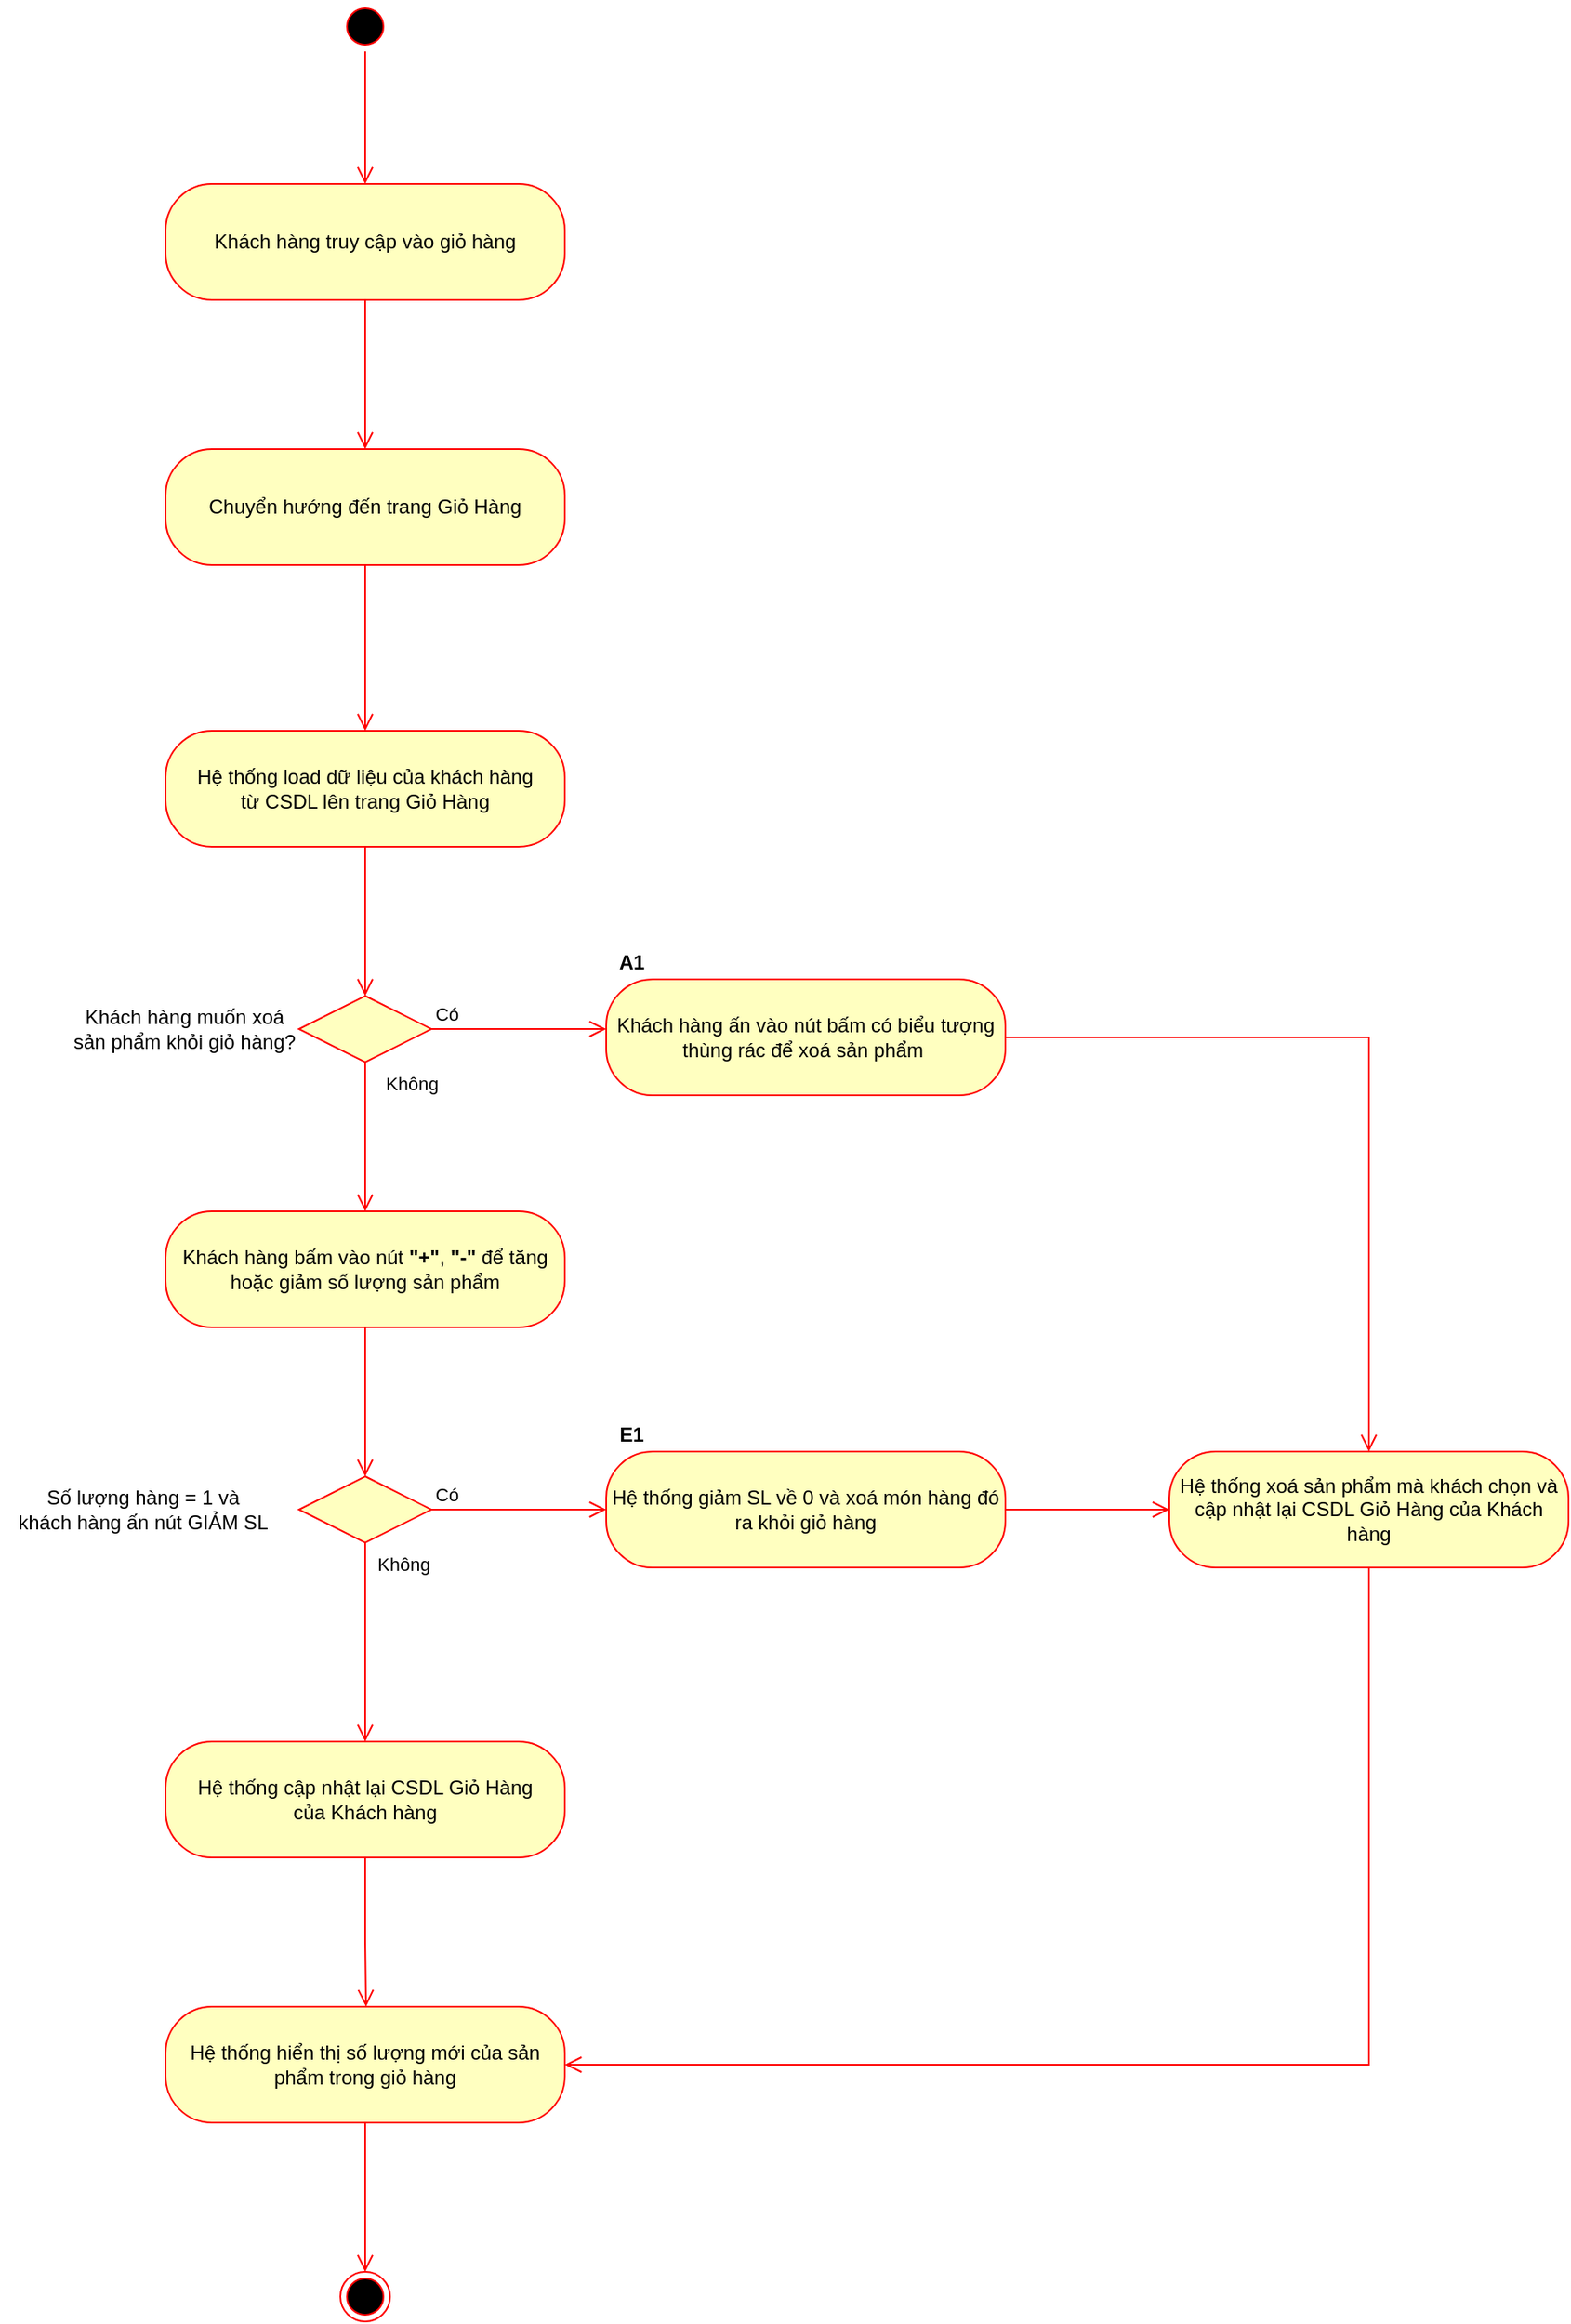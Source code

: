 <mxfile version="16.5.1" type="device"><diagram id="AcsiWmHQyFGquYdm_y9N" name="Page-1"><mxGraphModel dx="2146" dy="2165" grid="1" gridSize="10" guides="1" tooltips="1" connect="0" arrows="1" fold="1" page="1" pageScale="1" pageWidth="850" pageHeight="1100" math="0" shadow="0"><root><mxCell id="0"/><mxCell id="1" parent="0"/><mxCell id="16gyaqh5jp1LO1Qn1m7W-1" value="" style="ellipse;html=1;shape=startState;fillColor=#000000;strokeColor=#ff0000;" parent="1" vertex="1"><mxGeometry x="-40.5" y="-550" width="30" height="30" as="geometry"/></mxCell><mxCell id="16gyaqh5jp1LO1Qn1m7W-2" value="" style="edgeStyle=orthogonalEdgeStyle;html=1;verticalAlign=bottom;endArrow=open;endSize=8;strokeColor=#ff0000;rounded=0;" parent="1" source="16gyaqh5jp1LO1Qn1m7W-1" target="16gyaqh5jp1LO1Qn1m7W-3" edge="1"><mxGeometry relative="1" as="geometry"><mxPoint x="-34" y="-475" as="targetPoint"/></mxGeometry></mxCell><mxCell id="16gyaqh5jp1LO1Qn1m7W-3" value="Khách hàng truy cập vào giỏ hàng" style="rounded=1;whiteSpace=wrap;html=1;arcSize=40;fontColor=#000000;fillColor=#ffffc0;strokeColor=#ff0000;" parent="1" vertex="1"><mxGeometry x="-146" y="-440" width="241" height="70" as="geometry"/></mxCell><mxCell id="xzK1hDwa9qD_tNPJ9lI4-42" value="" style="ellipse;html=1;shape=endState;fillColor=#000000;strokeColor=#ff0000;" parent="1" vertex="1"><mxGeometry x="-40.5" y="820" width="30" height="30" as="geometry"/></mxCell><mxCell id="8aXYKC9Ia5FvpZgOdNuf-6" value="Chuyển hướng đến trang Giỏ Hàng" style="rounded=1;whiteSpace=wrap;html=1;arcSize=40;fontColor=#000000;fillColor=#ffffc0;strokeColor=#ff0000;" parent="1" vertex="1"><mxGeometry x="-146" y="-280" width="241" height="70" as="geometry"/></mxCell><mxCell id="8aXYKC9Ia5FvpZgOdNuf-8" value="Hệ thống load dữ liệu của khách hàng &lt;br&gt;từ CSDL lên&amp;nbsp;trang Giỏ Hàng" style="rounded=1;whiteSpace=wrap;html=1;arcSize=40;fontColor=#000000;fillColor=#ffffc0;strokeColor=#ff0000;" parent="1" vertex="1"><mxGeometry x="-146" y="-110" width="241" height="70" as="geometry"/></mxCell><mxCell id="8aXYKC9Ia5FvpZgOdNuf-15" value="" style="rhombus;whiteSpace=wrap;html=1;fillColor=#ffffc0;strokeColor=#ff0000;" parent="1" vertex="1"><mxGeometry x="-65.5" y="50" width="80" height="40" as="geometry"/></mxCell><mxCell id="8aXYKC9Ia5FvpZgOdNuf-16" value="Có" style="edgeStyle=orthogonalEdgeStyle;html=1;align=left;verticalAlign=bottom;endArrow=open;endSize=8;strokeColor=#ff0000;rounded=0;" parent="1" source="8aXYKC9Ia5FvpZgOdNuf-15" target="8aXYKC9Ia5FvpZgOdNuf-51" edge="1"><mxGeometry x="-1" relative="1" as="geometry"><mxPoint x="114.5" y="70" as="targetPoint"/><Array as="points"><mxPoint x="130" y="70"/><mxPoint x="130" y="70"/></Array></mxGeometry></mxCell><mxCell id="8aXYKC9Ia5FvpZgOdNuf-17" value="Không" style="edgeStyle=orthogonalEdgeStyle;html=1;align=left;verticalAlign=top;endArrow=open;endSize=8;strokeColor=#ff0000;rounded=0;" parent="1" source="8aXYKC9Ia5FvpZgOdNuf-15" target="8aXYKC9Ia5FvpZgOdNuf-20" edge="1"><mxGeometry x="-1" y="10" relative="1" as="geometry"><mxPoint x="-24.5" y="170" as="targetPoint"/><mxPoint as="offset"/></mxGeometry></mxCell><mxCell id="8aXYKC9Ia5FvpZgOdNuf-18" value="Khách hàng muốn xoá&lt;br&gt;sản phẩm khỏi giỏ hàng?" style="text;html=1;align=center;verticalAlign=middle;resizable=0;points=[];autosize=1;strokeColor=none;fillColor=none;" parent="1" vertex="1"><mxGeometry x="-210" y="55" width="150" height="30" as="geometry"/></mxCell><mxCell id="8aXYKC9Ia5FvpZgOdNuf-20" value="Khách hàng bấm vào nút &lt;b&gt;&quot;+&quot;&lt;/b&gt;, &lt;b&gt;&quot;-&quot;&amp;nbsp;&lt;/b&gt;để tăng hoặc giảm số lượng sản phẩm" style="rounded=1;whiteSpace=wrap;html=1;arcSize=40;fontColor=#000000;fillColor=#ffffc0;strokeColor=#ff0000;" parent="1" vertex="1"><mxGeometry x="-146" y="180" width="241" height="70" as="geometry"/></mxCell><mxCell id="8aXYKC9Ia5FvpZgOdNuf-23" value="" style="edgeStyle=orthogonalEdgeStyle;html=1;verticalAlign=bottom;endArrow=open;endSize=8;strokeColor=#ff0000;rounded=0;" parent="1" source="8aXYKC9Ia5FvpZgOdNuf-8" target="8aXYKC9Ia5FvpZgOdNuf-15" edge="1"><mxGeometry relative="1" as="geometry"><mxPoint x="-14.5" y="484" as="targetPoint"/><mxPoint x="-14.471" y="400" as="sourcePoint"/><Array as="points"/></mxGeometry></mxCell><mxCell id="8aXYKC9Ia5FvpZgOdNuf-26" value="" style="rhombus;whiteSpace=wrap;html=1;fillColor=#ffffc0;strokeColor=#ff0000;" parent="1" vertex="1"><mxGeometry x="-65.5" y="340" width="80" height="40" as="geometry"/></mxCell><mxCell id="8aXYKC9Ia5FvpZgOdNuf-27" value="Có" style="edgeStyle=orthogonalEdgeStyle;html=1;align=left;verticalAlign=bottom;endArrow=open;endSize=8;strokeColor=#ff0000;rounded=0;" parent="1" source="8aXYKC9Ia5FvpZgOdNuf-26" target="8aXYKC9Ia5FvpZgOdNuf-32" edge="1"><mxGeometry x="-1" relative="1" as="geometry"><mxPoint x="114.5" y="360" as="targetPoint"/></mxGeometry></mxCell><mxCell id="8aXYKC9Ia5FvpZgOdNuf-28" value="Không" style="edgeStyle=orthogonalEdgeStyle;html=1;align=left;verticalAlign=top;endArrow=open;endSize=8;strokeColor=#ff0000;rounded=0;" parent="1" source="8aXYKC9Ia5FvpZgOdNuf-26" target="8aXYKC9Ia5FvpZgOdNuf-55" edge="1"><mxGeometry x="-1" y="5" relative="1" as="geometry"><mxPoint x="-25.5" y="475" as="targetPoint"/><mxPoint as="offset"/></mxGeometry></mxCell><mxCell id="8aXYKC9Ia5FvpZgOdNuf-29" value="" style="edgeStyle=orthogonalEdgeStyle;html=1;verticalAlign=bottom;endArrow=open;endSize=8;strokeColor=#ff0000;rounded=0;" parent="1" source="8aXYKC9Ia5FvpZgOdNuf-20" target="8aXYKC9Ia5FvpZgOdNuf-26" edge="1"><mxGeometry relative="1" as="geometry"><mxPoint x="-15.5" y="60.0" as="targetPoint"/><mxPoint x="-15.5" y="-30.0" as="sourcePoint"/><Array as="points"/></mxGeometry></mxCell><mxCell id="8aXYKC9Ia5FvpZgOdNuf-30" value="Số lượng hàng = 1 và &lt;br&gt;khách hàng ấn nút GIẢM SL" style="text;html=1;align=center;verticalAlign=middle;resizable=0;points=[];autosize=1;strokeColor=none;fillColor=none;" parent="1" vertex="1"><mxGeometry x="-245.5" y="345" width="170" height="30" as="geometry"/></mxCell><mxCell id="8aXYKC9Ia5FvpZgOdNuf-32" value="Hệ thống giảm SL về 0 và xoá món hàng đó ra khỏi giỏ hàng" style="rounded=1;whiteSpace=wrap;html=1;arcSize=40;fontColor=#000000;fillColor=#ffffc0;strokeColor=#ff0000;" parent="1" vertex="1"><mxGeometry x="120" y="325" width="241" height="70" as="geometry"/></mxCell><mxCell id="8aXYKC9Ia5FvpZgOdNuf-39" value="Hệ thống hiển thị số lượng mới của sản phẩm trong giỏ hàng" style="rounded=1;whiteSpace=wrap;html=1;arcSize=40;fontColor=#000000;fillColor=#ffffc0;strokeColor=#ff0000;" parent="1" vertex="1"><mxGeometry x="-146" y="660" width="241" height="70" as="geometry"/></mxCell><mxCell id="8aXYKC9Ia5FvpZgOdNuf-41" value="" style="edgeStyle=orthogonalEdgeStyle;html=1;verticalAlign=bottom;endArrow=open;endSize=8;strokeColor=#ff0000;rounded=0;" parent="1" source="8aXYKC9Ia5FvpZgOdNuf-39" target="xzK1hDwa9qD_tNPJ9lI4-42" edge="1"><mxGeometry relative="1" as="geometry"><mxPoint x="-15.5" y="330" as="targetPoint"/><mxPoint x="-15.5" y="240" as="sourcePoint"/><Array as="points"/></mxGeometry></mxCell><mxCell id="8aXYKC9Ia5FvpZgOdNuf-45" value="" style="edgeStyle=orthogonalEdgeStyle;html=1;verticalAlign=bottom;endArrow=open;endSize=8;strokeColor=#ff0000;rounded=0;" parent="1" source="8aXYKC9Ia5FvpZgOdNuf-32" target="8aXYKC9Ia5FvpZgOdNuf-47" edge="1"><mxGeometry relative="1" as="geometry"><mxPoint x="425" y="360" as="targetPoint"/><mxPoint x="-15.5" y="260" as="sourcePoint"/><Array as="points"/></mxGeometry></mxCell><mxCell id="8aXYKC9Ia5FvpZgOdNuf-47" value="Hệ thống xoá sản phẩm mà khách chọn và&lt;br&gt;cập nhật lại CSDL Giỏ Hàng của Khách hàng" style="rounded=1;whiteSpace=wrap;html=1;arcSize=40;fontColor=#000000;fillColor=#ffffc0;strokeColor=#ff0000;" parent="1" vertex="1"><mxGeometry x="460" y="325" width="241" height="70" as="geometry"/></mxCell><mxCell id="8aXYKC9Ia5FvpZgOdNuf-48" value="&lt;b&gt;A1&lt;/b&gt;" style="text;html=1;align=center;verticalAlign=middle;resizable=0;points=[];autosize=1;strokeColor=none;fillColor=none;" parent="1" vertex="1"><mxGeometry x="120" y="20" width="30" height="20" as="geometry"/></mxCell><mxCell id="8aXYKC9Ia5FvpZgOdNuf-49" value="&lt;b&gt;E1&lt;/b&gt;" style="text;html=1;align=center;verticalAlign=middle;resizable=0;points=[];autosize=1;strokeColor=none;fillColor=none;" parent="1" vertex="1"><mxGeometry x="120" y="305" width="30" height="20" as="geometry"/></mxCell><mxCell id="8aXYKC9Ia5FvpZgOdNuf-51" value="Khách hàng ấn vào nút bấm có biểu tượng thùng rác để xoá sản phẩm&lt;b&gt;&amp;nbsp;&lt;/b&gt;" style="rounded=1;whiteSpace=wrap;html=1;arcSize=40;fontColor=#000000;fillColor=#ffffc0;strokeColor=#ff0000;" parent="1" vertex="1"><mxGeometry x="120" y="40" width="241" height="70" as="geometry"/></mxCell><mxCell id="8aXYKC9Ia5FvpZgOdNuf-52" value="" style="edgeStyle=orthogonalEdgeStyle;html=1;verticalAlign=bottom;endArrow=open;endSize=8;strokeColor=#ff0000;rounded=0;" parent="1" source="8aXYKC9Ia5FvpZgOdNuf-51" target="8aXYKC9Ia5FvpZgOdNuf-47" edge="1"><mxGeometry relative="1" as="geometry"><mxPoint x="-15.5" y="60.0" as="targetPoint"/><mxPoint x="-15.5" y="-30.0" as="sourcePoint"/><Array as="points"/></mxGeometry></mxCell><mxCell id="8aXYKC9Ia5FvpZgOdNuf-54" value="" style="edgeStyle=orthogonalEdgeStyle;html=1;verticalAlign=bottom;endArrow=open;endSize=8;strokeColor=#ff0000;rounded=0;" parent="1" source="8aXYKC9Ia5FvpZgOdNuf-47" target="8aXYKC9Ia5FvpZgOdNuf-39" edge="1"><mxGeometry relative="1" as="geometry"><mxPoint x="-15.5" y="60" as="targetPoint"/><mxPoint x="-15.5" y="-30" as="sourcePoint"/><Array as="points"><mxPoint x="580" y="695"/></Array></mxGeometry></mxCell><mxCell id="8aXYKC9Ia5FvpZgOdNuf-55" value="Hệ thống cập nhật lại CSDL Giỏ Hàng &lt;br&gt;của Khách hàng" style="rounded=1;whiteSpace=wrap;html=1;arcSize=40;fontColor=#000000;fillColor=#ffffc0;strokeColor=#ff0000;" parent="1" vertex="1"><mxGeometry x="-146" y="500" width="241" height="70" as="geometry"/></mxCell><mxCell id="8aXYKC9Ia5FvpZgOdNuf-56" value="" style="edgeStyle=orthogonalEdgeStyle;html=1;verticalAlign=bottom;endArrow=open;endSize=8;strokeColor=#ff0000;rounded=0;" parent="1" source="8aXYKC9Ia5FvpZgOdNuf-55" target="8aXYKC9Ia5FvpZgOdNuf-39" edge="1"><mxGeometry relative="1" as="geometry"><mxPoint x="105" y="725" as="targetPoint"/><mxPoint x="610" y="10" as="sourcePoint"/><Array as="points"><mxPoint x="-25" y="620"/><mxPoint x="-25" y="620"/></Array></mxGeometry></mxCell><mxCell id="DhbO9WqtgpvXRQNRus0A-8" value="" style="edgeStyle=orthogonalEdgeStyle;html=1;verticalAlign=bottom;endArrow=open;endSize=8;strokeColor=#ff0000;rounded=0;" parent="1" source="16gyaqh5jp1LO1Qn1m7W-3" target="8aXYKC9Ia5FvpZgOdNuf-6" edge="1"><mxGeometry relative="1" as="geometry"><mxPoint x="404.5" y="-345" as="targetPoint"/><mxPoint x="404.5" y="-430" as="sourcePoint"/><Array as="points"/></mxGeometry></mxCell><mxCell id="RhOyfTQBLJvu4sfm1loR-1" value="" style="edgeStyle=orthogonalEdgeStyle;html=1;verticalAlign=bottom;endArrow=open;endSize=8;strokeColor=#ff0000;rounded=0;" parent="1" source="8aXYKC9Ia5FvpZgOdNuf-6" target="8aXYKC9Ia5FvpZgOdNuf-8" edge="1"><mxGeometry relative="1" as="geometry"><mxPoint x="-15.5" y="-380" as="targetPoint"/><mxPoint x="-15.5" y="-470" as="sourcePoint"/><Array as="points"/></mxGeometry></mxCell></root></mxGraphModel></diagram></mxfile>